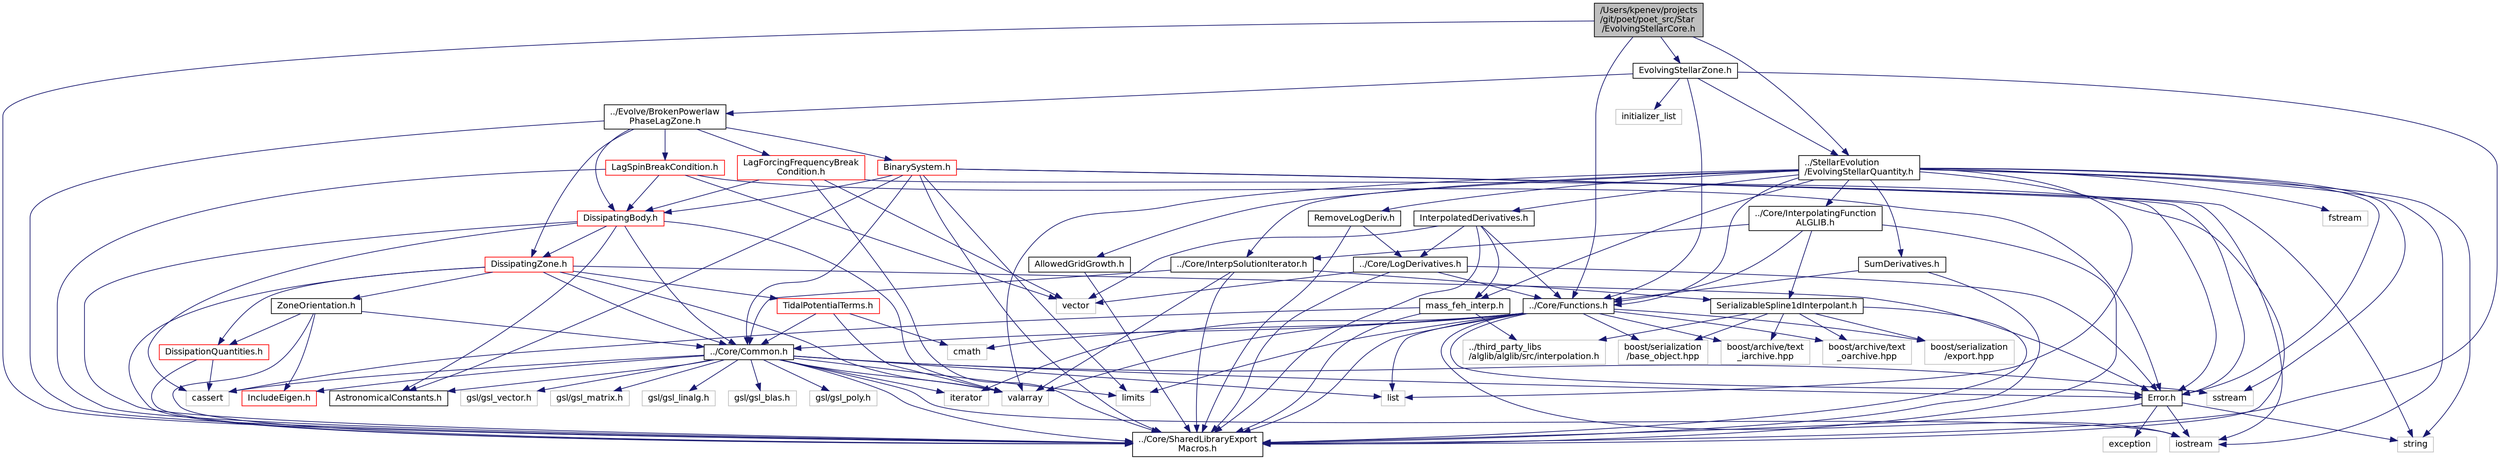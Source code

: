 digraph "/Users/kpenev/projects/git/poet/poet_src/Star/EvolvingStellarCore.h"
{
 // INTERACTIVE_SVG=YES
  edge [fontname="Helvetica",fontsize="12",labelfontname="Helvetica",labelfontsize="12"];
  node [fontname="Helvetica",fontsize="12",shape=record];
  Node0 [label="/Users/kpenev/projects\l/git/poet/poet_src/Star\l/EvolvingStellarCore.h",height=0.2,width=0.4,color="black", fillcolor="grey75", style="filled", fontcolor="black"];
  Node0 -> Node1 [color="midnightblue",fontsize="12",style="solid",fontname="Helvetica"];
  Node1 [label="../Core/SharedLibraryExport\lMacros.h",height=0.2,width=0.4,color="black", fillcolor="white", style="filled",URL="$SharedLibraryExportMacros_8h_source.html"];
  Node0 -> Node2 [color="midnightblue",fontsize="12",style="solid",fontname="Helvetica"];
  Node2 [label="EvolvingStellarZone.h",height=0.2,width=0.4,color="black", fillcolor="white", style="filled",URL="$EvolvingStellarZone_8h.html",tooltip="Declares a base class for all stellar zones. "];
  Node2 -> Node1 [color="midnightblue",fontsize="12",style="solid",fontname="Helvetica"];
  Node2 -> Node3 [color="midnightblue",fontsize="12",style="solid",fontname="Helvetica"];
  Node3 [label="../Evolve/BrokenPowerlaw\lPhaseLagZone.h",height=0.2,width=0.4,color="black", fillcolor="white", style="filled",URL="$BrokenPowerlawPhaseLagZone_8h.html",tooltip="Declares the class that provides the phase lag function to DissipatingZone objects. "];
  Node3 -> Node1 [color="midnightblue",fontsize="12",style="solid",fontname="Helvetica"];
  Node3 -> Node4 [color="midnightblue",fontsize="12",style="solid",fontname="Helvetica"];
  Node4 [label="DissipatingZone.h",height=0.2,width=0.4,color="red", fillcolor="white", style="filled",URL="$DissipatingZone_8h.html",tooltip="Declares a class representing one zone of a body dissipative to tidal distortions. "];
  Node4 -> Node5 [color="midnightblue",fontsize="12",style="solid",fontname="Helvetica"];
  Node5 [label="ZoneOrientation.h",height=0.2,width=0.4,color="black", fillcolor="white", style="filled",URL="$ZoneOrientation_8h.html",tooltip="Declares a class for orientations of zones of DissipatingBody objects. "];
  Node5 -> Node1 [color="midnightblue",fontsize="12",style="solid",fontname="Helvetica"];
  Node5 -> Node6 [color="midnightblue",fontsize="12",style="solid",fontname="Helvetica"];
  Node6 [label="DissipationQuantities.h",height=0.2,width=0.4,color="red", fillcolor="white", style="filled",URL="$DissipationQuantities_8h.html",tooltip="Declaration of enumerations of dissipation quantities and derivatives. "];
  Node6 -> Node1 [color="midnightblue",fontsize="12",style="solid",fontname="Helvetica"];
  Node6 -> Node8 [color="midnightblue",fontsize="12",style="solid",fontname="Helvetica"];
  Node8 [label="cassert",height=0.2,width=0.4,color="grey75", fillcolor="white", style="filled"];
  Node5 -> Node9 [color="midnightblue",fontsize="12",style="solid",fontname="Helvetica"];
  Node9 [label="../Core/Common.h",height=0.2,width=0.4,color="black", fillcolor="white", style="filled",URL="$Core_2Common_8h.html",tooltip="Declaration of some general purpose utilities. "];
  Node9 -> Node10 [color="midnightblue",fontsize="12",style="solid",fontname="Helvetica"];
  Node10 [label="list",height=0.2,width=0.4,color="grey75", fillcolor="white", style="filled"];
  Node9 -> Node11 [color="midnightblue",fontsize="12",style="solid",fontname="Helvetica"];
  Node11 [label="valarray",height=0.2,width=0.4,color="grey75", fillcolor="white", style="filled"];
  Node9 -> Node12 [color="midnightblue",fontsize="12",style="solid",fontname="Helvetica"];
  Node12 [label="limits",height=0.2,width=0.4,color="grey75", fillcolor="white", style="filled"];
  Node9 -> Node13 [color="midnightblue",fontsize="12",style="solid",fontname="Helvetica"];
  Node13 [label="sstream",height=0.2,width=0.4,color="grey75", fillcolor="white", style="filled"];
  Node9 -> Node14 [color="midnightblue",fontsize="12",style="solid",fontname="Helvetica"];
  Node14 [label="iostream",height=0.2,width=0.4,color="grey75", fillcolor="white", style="filled"];
  Node9 -> Node15 [color="midnightblue",fontsize="12",style="solid",fontname="Helvetica"];
  Node15 [label="iterator",height=0.2,width=0.4,color="grey75", fillcolor="white", style="filled"];
  Node9 -> Node16 [color="midnightblue",fontsize="12",style="solid",fontname="Helvetica"];
  Node16 [label="gsl/gsl_vector.h",height=0.2,width=0.4,color="grey75", fillcolor="white", style="filled"];
  Node9 -> Node17 [color="midnightblue",fontsize="12",style="solid",fontname="Helvetica"];
  Node17 [label="gsl/gsl_matrix.h",height=0.2,width=0.4,color="grey75", fillcolor="white", style="filled"];
  Node9 -> Node18 [color="midnightblue",fontsize="12",style="solid",fontname="Helvetica"];
  Node18 [label="gsl/gsl_linalg.h",height=0.2,width=0.4,color="grey75", fillcolor="white", style="filled"];
  Node9 -> Node19 [color="midnightblue",fontsize="12",style="solid",fontname="Helvetica"];
  Node19 [label="gsl/gsl_blas.h",height=0.2,width=0.4,color="grey75", fillcolor="white", style="filled"];
  Node9 -> Node20 [color="midnightblue",fontsize="12",style="solid",fontname="Helvetica"];
  Node20 [label="gsl/gsl_poly.h",height=0.2,width=0.4,color="grey75", fillcolor="white", style="filled"];
  Node9 -> Node8 [color="midnightblue",fontsize="12",style="solid",fontname="Helvetica"];
  Node9 -> Node1 [color="midnightblue",fontsize="12",style="solid",fontname="Helvetica"];
  Node9 -> Node21 [color="midnightblue",fontsize="12",style="solid",fontname="Helvetica"];
  Node21 [label="Error.h",height=0.2,width=0.4,color="black", fillcolor="white", style="filled",URL="$Error_8h.html",tooltip="Defines the exception hierarchy used by this code. "];
  Node21 -> Node1 [color="midnightblue",fontsize="12",style="solid",fontname="Helvetica"];
  Node21 -> Node14 [color="midnightblue",fontsize="12",style="solid",fontname="Helvetica"];
  Node21 -> Node22 [color="midnightblue",fontsize="12",style="solid",fontname="Helvetica"];
  Node22 [label="exception",height=0.2,width=0.4,color="grey75", fillcolor="white", style="filled"];
  Node21 -> Node23 [color="midnightblue",fontsize="12",style="solid",fontname="Helvetica"];
  Node23 [label="string",height=0.2,width=0.4,color="grey75", fillcolor="white", style="filled"];
  Node9 -> Node24 [color="midnightblue",fontsize="12",style="solid",fontname="Helvetica"];
  Node24 [label="AstronomicalConstants.h",height=0.2,width=0.4,color="black", fillcolor="white", style="filled",URL="$AstronomicalConstants_8h.html",tooltip="Defines various astronomical constants. "];
  Node9 -> Node25 [color="midnightblue",fontsize="12",style="solid",fontname="Helvetica"];
  Node25 [label="IncludeEigen.h",height=0.2,width=0.4,color="red", fillcolor="white", style="filled",URL="$IncludeEigen_8h_source.html"];
  Node5 -> Node25 [color="midnightblue",fontsize="12",style="solid",fontname="Helvetica"];
  Node4 -> Node1 [color="midnightblue",fontsize="12",style="solid",fontname="Helvetica"];
  Node4 -> Node21 [color="midnightblue",fontsize="12",style="solid",fontname="Helvetica"];
  Node4 -> Node27 [color="midnightblue",fontsize="12",style="solid",fontname="Helvetica"];
  Node27 [label="TidalPotentialTerms.h",height=0.2,width=0.4,color="red", fillcolor="white", style="filled",URL="$TidalPotentialTerms_8h.html",tooltip="Declare an interface for evaluating the expansion of the tidal potential. "];
  Node27 -> Node28 [color="midnightblue",fontsize="12",style="solid",fontname="Helvetica"];
  Node28 [label="cmath",height=0.2,width=0.4,color="grey75", fillcolor="white", style="filled"];
  Node27 -> Node11 [color="midnightblue",fontsize="12",style="solid",fontname="Helvetica"];
  Node27 -> Node9 [color="midnightblue",fontsize="12",style="solid",fontname="Helvetica"];
  Node4 -> Node6 [color="midnightblue",fontsize="12",style="solid",fontname="Helvetica"];
  Node4 -> Node9 [color="midnightblue",fontsize="12",style="solid",fontname="Helvetica"];
  Node4 -> Node11 [color="midnightblue",fontsize="12",style="solid",fontname="Helvetica"];
  Node3 -> Node39 [color="midnightblue",fontsize="12",style="solid",fontname="Helvetica"];
  Node39 [label="DissipatingBody.h",height=0.2,width=0.4,color="red", fillcolor="white", style="filled",URL="$DissipatingBody_8h.html",tooltip="Declares the DissipatingBody class. "];
  Node39 -> Node1 [color="midnightblue",fontsize="12",style="solid",fontname="Helvetica"];
  Node39 -> Node4 [color="midnightblue",fontsize="12",style="solid",fontname="Helvetica"];
  Node39 -> Node24 [color="midnightblue",fontsize="12",style="solid",fontname="Helvetica"];
  Node39 -> Node9 [color="midnightblue",fontsize="12",style="solid",fontname="Helvetica"];
  Node39 -> Node11 [color="midnightblue",fontsize="12",style="solid",fontname="Helvetica"];
  Node39 -> Node8 [color="midnightblue",fontsize="12",style="solid",fontname="Helvetica"];
  Node3 -> Node41 [color="midnightblue",fontsize="12",style="solid",fontname="Helvetica"];
  Node41 [label="BinarySystem.h",height=0.2,width=0.4,color="red", fillcolor="white", style="filled",URL="$BinarySystem_8h.html",tooltip="Defines the BinarySystem class. "];
  Node41 -> Node1 [color="midnightblue",fontsize="12",style="solid",fontname="Helvetica"];
  Node41 -> Node39 [color="midnightblue",fontsize="12",style="solid",fontname="Helvetica"];
  Node41 -> Node24 [color="midnightblue",fontsize="12",style="solid",fontname="Helvetica"];
  Node41 -> Node9 [color="midnightblue",fontsize="12",style="solid",fontname="Helvetica"];
  Node41 -> Node21 [color="midnightblue",fontsize="12",style="solid",fontname="Helvetica"];
  Node41 -> Node23 [color="midnightblue",fontsize="12",style="solid",fontname="Helvetica"];
  Node41 -> Node12 [color="midnightblue",fontsize="12",style="solid",fontname="Helvetica"];
  Node41 -> Node14 [color="midnightblue",fontsize="12",style="solid",fontname="Helvetica"];
  Node3 -> Node46 [color="midnightblue",fontsize="12",style="solid",fontname="Helvetica"];
  Node46 [label="LagForcingFrequencyBreak\lCondition.h",height=0.2,width=0.4,color="red", fillcolor="white", style="filled",URL="$LagForcingFrequencyBreakCondition_8h.html",tooltip="Declares a stopping condition satisfied when a forcing frequency reaches a critical value..."];
  Node46 -> Node1 [color="midnightblue",fontsize="12",style="solid",fontname="Helvetica"];
  Node46 -> Node39 [color="midnightblue",fontsize="12",style="solid",fontname="Helvetica"];
  Node46 -> Node21 [color="midnightblue",fontsize="12",style="solid",fontname="Helvetica"];
  Node46 -> Node30 [color="midnightblue",fontsize="12",style="solid",fontname="Helvetica"];
  Node30 [label="vector",height=0.2,width=0.4,color="grey75", fillcolor="white", style="filled"];
  Node3 -> Node47 [color="midnightblue",fontsize="12",style="solid",fontname="Helvetica"];
  Node47 [label="LagSpinBreakCondition.h",height=0.2,width=0.4,color="red", fillcolor="white", style="filled",URL="$LagSpinBreakCondition_8h.html",tooltip="Declares a stopping condition monitoring for critical spin frequencies. "];
  Node47 -> Node1 [color="midnightblue",fontsize="12",style="solid",fontname="Helvetica"];
  Node47 -> Node39 [color="midnightblue",fontsize="12",style="solid",fontname="Helvetica"];
  Node47 -> Node21 [color="midnightblue",fontsize="12",style="solid",fontname="Helvetica"];
  Node47 -> Node30 [color="midnightblue",fontsize="12",style="solid",fontname="Helvetica"];
  Node2 -> Node48 [color="midnightblue",fontsize="12",style="solid",fontname="Helvetica"];
  Node48 [label="../Core/Functions.h",height=0.2,width=0.4,color="black", fillcolor="white", style="filled",URL="$Functions_8h.html",tooltip="A hierarchy of classes representing functions. "];
  Node48 -> Node1 [color="midnightblue",fontsize="12",style="solid",fontname="Helvetica"];
  Node48 -> Node9 [color="midnightblue",fontsize="12",style="solid",fontname="Helvetica"];
  Node48 -> Node21 [color="midnightblue",fontsize="12",style="solid",fontname="Helvetica"];
  Node48 -> Node28 [color="midnightblue",fontsize="12",style="solid",fontname="Helvetica"];
  Node48 -> Node12 [color="midnightblue",fontsize="12",style="solid",fontname="Helvetica"];
  Node48 -> Node11 [color="midnightblue",fontsize="12",style="solid",fontname="Helvetica"];
  Node48 -> Node10 [color="midnightblue",fontsize="12",style="solid",fontname="Helvetica"];
  Node48 -> Node15 [color="midnightblue",fontsize="12",style="solid",fontname="Helvetica"];
  Node48 -> Node14 [color="midnightblue",fontsize="12",style="solid",fontname="Helvetica"];
  Node48 -> Node49 [color="midnightblue",fontsize="12",style="solid",fontname="Helvetica"];
  Node49 [label="boost/serialization\l/base_object.hpp",height=0.2,width=0.4,color="grey75", fillcolor="white", style="filled"];
  Node48 -> Node50 [color="midnightblue",fontsize="12",style="solid",fontname="Helvetica"];
  Node50 [label="boost/archive/text\l_oarchive.hpp",height=0.2,width=0.4,color="grey75", fillcolor="white", style="filled"];
  Node48 -> Node51 [color="midnightblue",fontsize="12",style="solid",fontname="Helvetica"];
  Node51 [label="boost/archive/text\l_iarchive.hpp",height=0.2,width=0.4,color="grey75", fillcolor="white", style="filled"];
  Node48 -> Node52 [color="midnightblue",fontsize="12",style="solid",fontname="Helvetica"];
  Node52 [label="boost/serialization\l/export.hpp",height=0.2,width=0.4,color="grey75", fillcolor="white", style="filled"];
  Node2 -> Node53 [color="midnightblue",fontsize="12",style="solid",fontname="Helvetica"];
  Node53 [label="../StellarEvolution\l/EvolvingStellarQuantity.h",height=0.2,width=0.4,color="black", fillcolor="white", style="filled",URL="$EvolvingStellarQuantity_8h.html",tooltip="Declares a class implementing the intepolation of a single stellar quantity from stellar evolution tr..."];
  Node53 -> Node1 [color="midnightblue",fontsize="12",style="solid",fontname="Helvetica"];
  Node53 -> Node54 [color="midnightblue",fontsize="12",style="solid",fontname="Helvetica"];
  Node54 [label="AllowedGridGrowth.h",height=0.2,width=0.4,color="black", fillcolor="white", style="filled",URL="$AllowedGridGrowth_8h.html",tooltip="Declares & defines a class describing how the mass-[Fe/H] interpolation grid is allowed to grow..."];
  Node54 -> Node1 [color="midnightblue",fontsize="12",style="solid",fontname="Helvetica"];
  Node53 -> Node55 [color="midnightblue",fontsize="12",style="solid",fontname="Helvetica"];
  Node55 [label="RemoveLogDeriv.h",height=0.2,width=0.4,color="black", fillcolor="white", style="filled",URL="$RemoveLogDeriv_8h.html",tooltip="Declares a class to switch from logarithmic to linear derivative. "];
  Node55 -> Node1 [color="midnightblue",fontsize="12",style="solid",fontname="Helvetica"];
  Node55 -> Node56 [color="midnightblue",fontsize="12",style="solid",fontname="Helvetica"];
  Node56 [label="../Core/LogDerivatives.h",height=0.2,width=0.4,color="black", fillcolor="white", style="filled",URL="$LogDerivatives_8h.html",tooltip="Declares a class for differentiating functions of log(arg) w.r.t. arg. "];
  Node56 -> Node1 [color="midnightblue",fontsize="12",style="solid",fontname="Helvetica"];
  Node56 -> Node48 [color="midnightblue",fontsize="12",style="solid",fontname="Helvetica"];
  Node56 -> Node21 [color="midnightblue",fontsize="12",style="solid",fontname="Helvetica"];
  Node56 -> Node30 [color="midnightblue",fontsize="12",style="solid",fontname="Helvetica"];
  Node53 -> Node57 [color="midnightblue",fontsize="12",style="solid",fontname="Helvetica"];
  Node57 [label="SumDerivatives.h",height=0.2,width=0.4,color="black", fillcolor="white", style="filled",URL="$SumDerivatives_8h.html",tooltip="Declares & defines a class for the derivative of a quantity which is the sum of two other quantities..."];
  Node57 -> Node1 [color="midnightblue",fontsize="12",style="solid",fontname="Helvetica"];
  Node57 -> Node48 [color="midnightblue",fontsize="12",style="solid",fontname="Helvetica"];
  Node53 -> Node58 [color="midnightblue",fontsize="12",style="solid",fontname="Helvetica"];
  Node58 [label="InterpolatedDerivatives.h",height=0.2,width=0.4,color="black", fillcolor="white", style="filled",URL="$InterpolatedDerivatives_8h_source.html"];
  Node58 -> Node1 [color="midnightblue",fontsize="12",style="solid",fontname="Helvetica"];
  Node58 -> Node59 [color="midnightblue",fontsize="12",style="solid",fontname="Helvetica"];
  Node59 [label="mass_feh_interp.h",height=0.2,width=0.4,color="black", fillcolor="white", style="filled",URL="$mass__feh__interp_8h.html",tooltip="Define a single function performing mass-[Fe/H] interpolations. "];
  Node59 -> Node1 [color="midnightblue",fontsize="12",style="solid",fontname="Helvetica"];
  Node59 -> Node60 [color="midnightblue",fontsize="12",style="solid",fontname="Helvetica"];
  Node60 [label="../third_party_libs\l/alglib/alglib/src/interpolation.h",height=0.2,width=0.4,color="grey75", fillcolor="white", style="filled"];
  Node59 -> Node8 [color="midnightblue",fontsize="12",style="solid",fontname="Helvetica"];
  Node58 -> Node56 [color="midnightblue",fontsize="12",style="solid",fontname="Helvetica"];
  Node58 -> Node48 [color="midnightblue",fontsize="12",style="solid",fontname="Helvetica"];
  Node58 -> Node30 [color="midnightblue",fontsize="12",style="solid",fontname="Helvetica"];
  Node53 -> Node59 [color="midnightblue",fontsize="12",style="solid",fontname="Helvetica"];
  Node53 -> Node48 [color="midnightblue",fontsize="12",style="solid",fontname="Helvetica"];
  Node53 -> Node61 [color="midnightblue",fontsize="12",style="solid",fontname="Helvetica"];
  Node61 [label="../Core/InterpSolutionIterator.h",height=0.2,width=0.4,color="black", fillcolor="white", style="filled",URL="$InterpSolutionIterator_8h_source.html"];
  Node61 -> Node1 [color="midnightblue",fontsize="12",style="solid",fontname="Helvetica"];
  Node61 -> Node62 [color="midnightblue",fontsize="12",style="solid",fontname="Helvetica"];
  Node62 [label="SerializableSpline1dInterpolant.h",height=0.2,width=0.4,color="black", fillcolor="white", style="filled",URL="$SerializableSpline1dInterpolant_8h_source.html"];
  Node62 -> Node1 [color="midnightblue",fontsize="12",style="solid",fontname="Helvetica"];
  Node62 -> Node60 [color="midnightblue",fontsize="12",style="solid",fontname="Helvetica"];
  Node62 -> Node49 [color="midnightblue",fontsize="12",style="solid",fontname="Helvetica"];
  Node62 -> Node50 [color="midnightblue",fontsize="12",style="solid",fontname="Helvetica"];
  Node62 -> Node51 [color="midnightblue",fontsize="12",style="solid",fontname="Helvetica"];
  Node62 -> Node52 [color="midnightblue",fontsize="12",style="solid",fontname="Helvetica"];
  Node61 -> Node9 [color="midnightblue",fontsize="12",style="solid",fontname="Helvetica"];
  Node61 -> Node11 [color="midnightblue",fontsize="12",style="solid",fontname="Helvetica"];
  Node53 -> Node63 [color="midnightblue",fontsize="12",style="solid",fontname="Helvetica"];
  Node63 [label="../Core/InterpolatingFunction\lALGLIB.h",height=0.2,width=0.4,color="black", fillcolor="white", style="filled",URL="$InterpolatingFunctionALGLIB_8h_source.html"];
  Node63 -> Node1 [color="midnightblue",fontsize="12",style="solid",fontname="Helvetica"];
  Node63 -> Node48 [color="midnightblue",fontsize="12",style="solid",fontname="Helvetica"];
  Node63 -> Node62 [color="midnightblue",fontsize="12",style="solid",fontname="Helvetica"];
  Node63 -> Node61 [color="midnightblue",fontsize="12",style="solid",fontname="Helvetica"];
  Node53 -> Node21 [color="midnightblue",fontsize="12",style="solid",fontname="Helvetica"];
  Node53 -> Node11 [color="midnightblue",fontsize="12",style="solid",fontname="Helvetica"];
  Node53 -> Node10 [color="midnightblue",fontsize="12",style="solid",fontname="Helvetica"];
  Node53 -> Node23 [color="midnightblue",fontsize="12",style="solid",fontname="Helvetica"];
  Node53 -> Node14 [color="midnightblue",fontsize="12",style="solid",fontname="Helvetica"];
  Node53 -> Node31 [color="midnightblue",fontsize="12",style="solid",fontname="Helvetica"];
  Node31 [label="fstream",height=0.2,width=0.4,color="grey75", fillcolor="white", style="filled"];
  Node53 -> Node13 [color="midnightblue",fontsize="12",style="solid",fontname="Helvetica"];
  Node2 -> Node64 [color="midnightblue",fontsize="12",style="solid",fontname="Helvetica"];
  Node64 [label="initializer_list",height=0.2,width=0.4,color="grey75", fillcolor="white", style="filled"];
  Node0 -> Node48 [color="midnightblue",fontsize="12",style="solid",fontname="Helvetica"];
  Node0 -> Node53 [color="midnightblue",fontsize="12",style="solid",fontname="Helvetica"];
}
